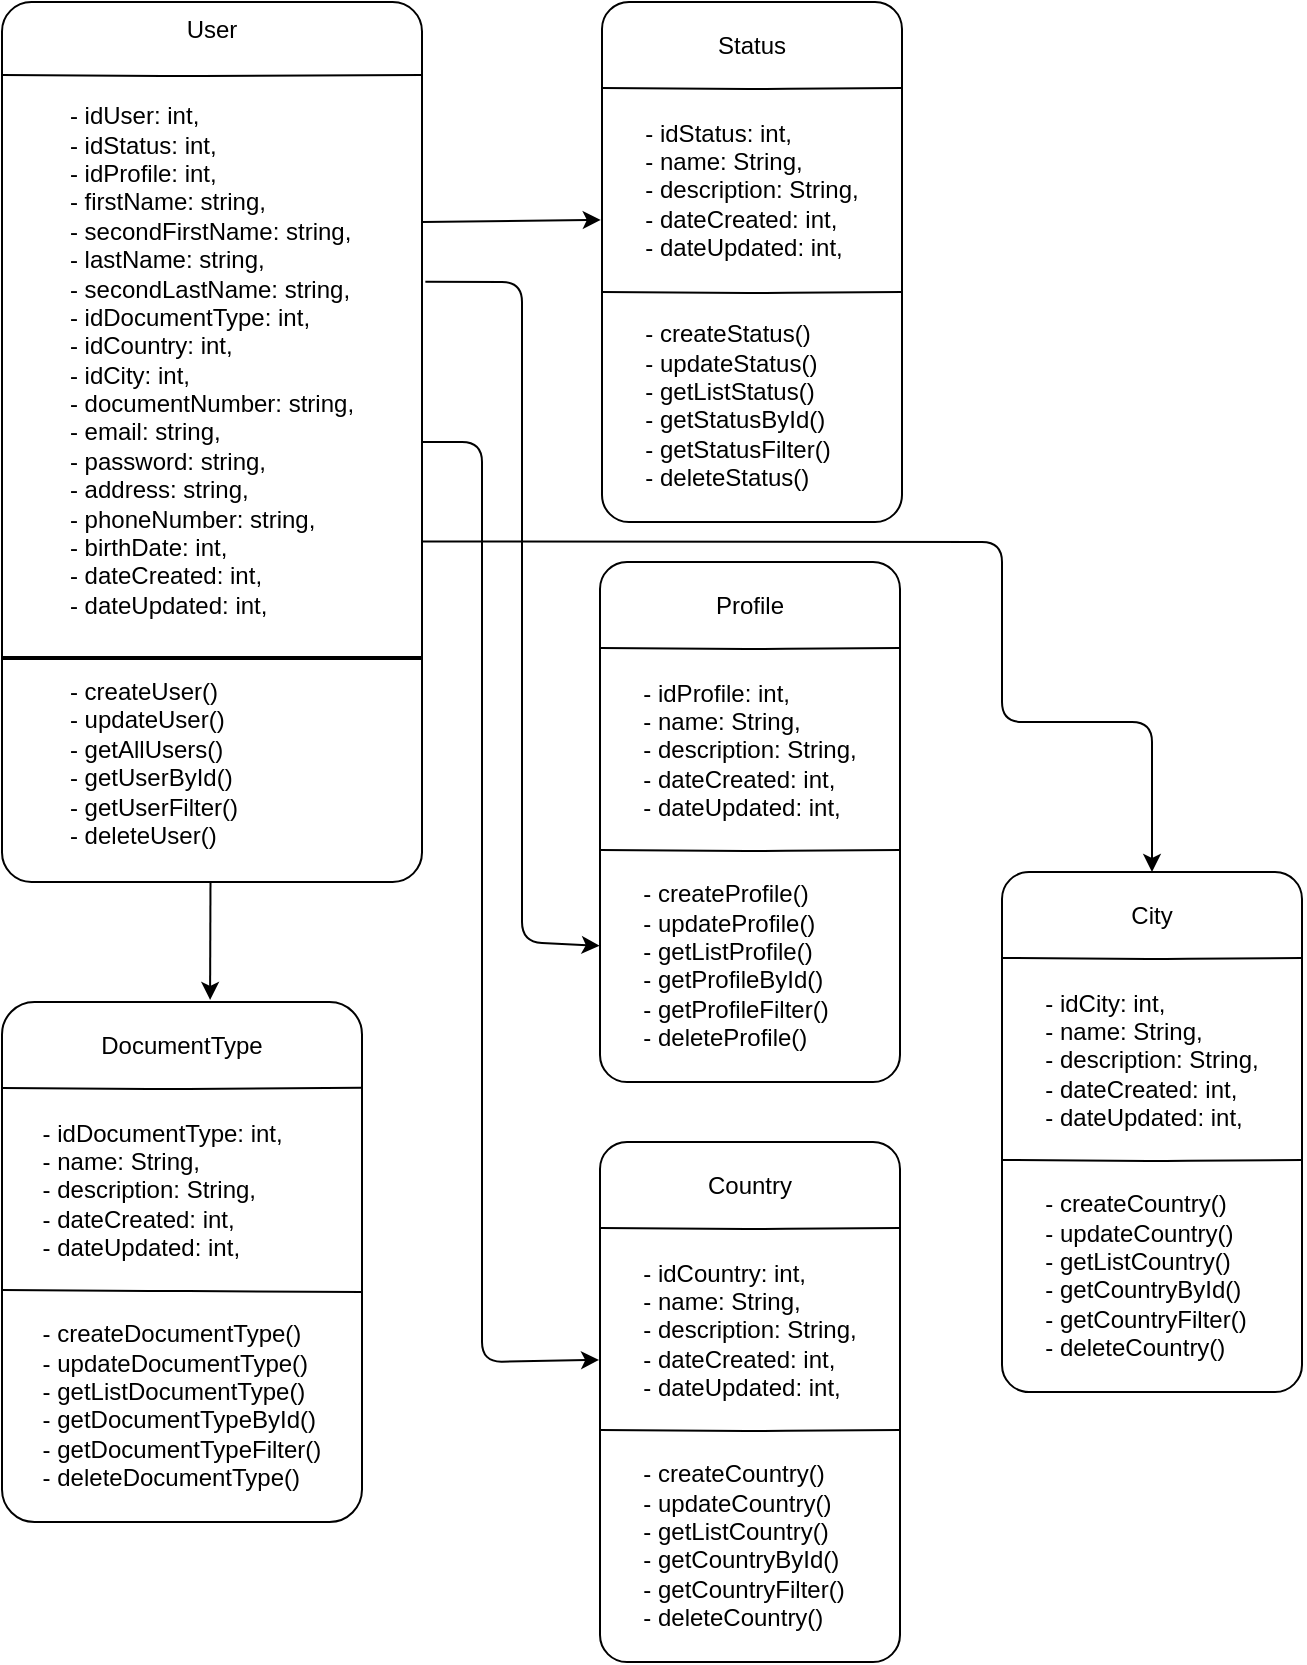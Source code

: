 <mxfile>
    <diagram id="y1vHscILCm9MetW-U-uc" name="Página-1">
        <mxGraphModel dx="1034" dy="528" grid="1" gridSize="10" guides="1" tooltips="1" connect="1" arrows="1" fold="1" page="1" pageScale="1" pageWidth="827" pageHeight="1169" math="0" shadow="0">
            <root>
                <mxCell id="0"/>
                <mxCell id="1" parent="0"/>
                <mxCell id="29" style="edgeStyle=none;html=1;entryX=-0.001;entryY=0.738;entryDx=0;entryDy=0;fontSize=12;entryPerimeter=0;exitX=1.008;exitY=0.318;exitDx=0;exitDy=0;exitPerimeter=0;" edge="1" parent="1" source="3" target="23">
                    <mxGeometry relative="1" as="geometry">
                        <Array as="points">
                            <mxPoint x="280" y="160"/>
                            <mxPoint x="280" y="490"/>
                        </Array>
                    </mxGeometry>
                </mxCell>
                <mxCell id="31" style="edgeStyle=none;html=1;exitX=1;exitY=0.25;exitDx=0;exitDy=0;entryX=-0.004;entryY=0.419;entryDx=0;entryDy=0;entryPerimeter=0;fontSize=12;" edge="1" parent="1" source="3" target="17">
                    <mxGeometry relative="1" as="geometry"/>
                </mxCell>
                <mxCell id="35" style="edgeStyle=none;html=1;entryX=0.578;entryY=-0.004;entryDx=0;entryDy=0;entryPerimeter=0;fontSize=12;" edge="1" parent="1" source="3" target="32">
                    <mxGeometry relative="1" as="geometry"/>
                </mxCell>
                <mxCell id="39" style="edgeStyle=none;html=1;entryX=-0.003;entryY=0.419;entryDx=0;entryDy=0;entryPerimeter=0;fontSize=12;" edge="1" parent="1" source="3" target="36">
                    <mxGeometry relative="1" as="geometry">
                        <Array as="points">
                            <mxPoint x="260" y="240"/>
                            <mxPoint x="260" y="700"/>
                        </Array>
                    </mxGeometry>
                </mxCell>
                <mxCell id="43" style="edgeStyle=none;html=1;entryX=0.5;entryY=0;entryDx=0;entryDy=0;fontSize=12;exitX=1.002;exitY=0.613;exitDx=0;exitDy=0;exitPerimeter=0;" edge="1" parent="1" source="3" target="40">
                    <mxGeometry relative="1" as="geometry">
                        <Array as="points">
                            <mxPoint x="520" y="290"/>
                            <mxPoint x="520" y="380"/>
                            <mxPoint x="595" y="380"/>
                        </Array>
                    </mxGeometry>
                </mxCell>
                <mxCell id="3" value="&lt;font style=&quot;font-size: 12px;&quot;&gt;User&lt;br&gt;&lt;br&gt;&lt;div style=&quot;&quot;&gt;&lt;div&gt;&lt;br&gt;&lt;/div&gt;&lt;div style=&quot;text-align: left;&quot;&gt;- idUser: int,&lt;/div&gt;&lt;div style=&quot;text-align: left;&quot;&gt;- idStatus: int,&lt;/div&gt;&lt;div style=&quot;text-align: left;&quot;&gt;- idProfile: int,&lt;/div&gt;&lt;div style=&quot;text-align: left;&quot;&gt;- firstName: string,&lt;/div&gt;&lt;div style=&quot;text-align: left;&quot;&gt;- secondFirstName: string,&lt;/div&gt;&lt;div style=&quot;text-align: left;&quot;&gt;- lastName: string,&lt;/div&gt;&lt;div style=&quot;text-align: left;&quot;&gt;- secondLastName: string,&lt;/div&gt;&lt;div style=&quot;text-align: left;&quot;&gt;- idDocumentType: int,&lt;/div&gt;&lt;div style=&quot;text-align: left;&quot;&gt;- idCountry: int,&lt;/div&gt;&lt;div style=&quot;text-align: left;&quot;&gt;- idCity: int,&lt;/div&gt;&lt;div style=&quot;text-align: left;&quot;&gt;- documentNumber: string,&lt;/div&gt;&lt;div style=&quot;text-align: left;&quot;&gt;- email: string,&lt;/div&gt;&lt;div style=&quot;text-align: left;&quot;&gt;- password: string,&lt;/div&gt;&lt;div style=&quot;text-align: left;&quot;&gt;- address: string,&lt;/div&gt;&lt;div style=&quot;text-align: left;&quot;&gt;- phoneNumber: string,&lt;/div&gt;&lt;div style=&quot;text-align: left;&quot;&gt;- birthDate: int,&lt;/div&gt;&lt;div style=&quot;text-align: left;&quot;&gt;- dateCreated: int,&lt;/div&gt;&lt;div style=&quot;text-align: left;&quot;&gt;- dateUpdated: int,&lt;/div&gt;&lt;/div&gt;&lt;/font&gt;&lt;div style=&quot;text-align: left;&quot;&gt;&lt;br&gt;&lt;/div&gt;&lt;div style=&quot;text-align: left;&quot;&gt;&lt;span style=&quot;background-color: initial;&quot;&gt;&lt;br&gt;&lt;/span&gt;&lt;/div&gt;&lt;div style=&quot;text-align: left;&quot;&gt;&lt;span style=&quot;background-color: initial;&quot;&gt;- createUser()&lt;/span&gt;&lt;br&gt;&lt;/div&gt;&lt;div style=&quot;text-align: left;&quot;&gt;- updateUser()&lt;/div&gt;&lt;div style=&quot;text-align: left;&quot;&gt;- getAllUsers()&lt;/div&gt;&lt;div style=&quot;text-align: left;&quot;&gt;- getUserById()&lt;/div&gt;&lt;div style=&quot;text-align: left;&quot;&gt;- getUserFilter()&lt;/div&gt;&lt;div style=&quot;text-align: left;&quot;&gt;- deleteUser()&lt;/div&gt;" style="rounded=1;whiteSpace=wrap;html=1;arcSize=7;verticalAlign=top;" vertex="1" parent="1">
                    <mxGeometry x="20" y="20" width="210" height="440" as="geometry"/>
                </mxCell>
                <mxCell id="5" value="" style="endArrow=none;html=1;entryX=1;entryY=0.25;entryDx=0;entryDy=0;exitX=0;exitY=0.25;exitDx=0;exitDy=0;" edge="1" parent="1">
                    <mxGeometry width="50" height="50" relative="1" as="geometry">
                        <mxPoint x="20" y="56.5" as="sourcePoint"/>
                        <mxPoint x="230" y="56.5" as="targetPoint"/>
                        <Array as="points">
                            <mxPoint x="110" y="57"/>
                        </Array>
                    </mxGeometry>
                </mxCell>
                <mxCell id="7" value="" style="line;strokeWidth=2;html=1;fontSize=16;" vertex="1" parent="1">
                    <mxGeometry x="20" y="343" width="210" height="10" as="geometry"/>
                </mxCell>
                <mxCell id="17" value="Status&lt;br&gt;&lt;br&gt;&lt;br&gt;&lt;div style=&quot;text-align: left;&quot;&gt;- idStatus: int,&lt;/div&gt;&lt;div style=&quot;text-align: left;&quot;&gt;- name: String,&lt;/div&gt;&lt;div style=&quot;text-align: left;&quot;&gt;- description: String,&lt;/div&gt;&lt;div style=&quot;text-align: left;&quot;&gt;- dateCreated: int,&lt;/div&gt;&lt;div style=&quot;text-align: left;&quot;&gt;- dateUpdated: int,&lt;/div&gt;&lt;div style=&quot;text-align: left;&quot;&gt;&lt;br&gt;&lt;/div&gt;&lt;div style=&quot;text-align: left;&quot;&gt;&lt;br&gt;&lt;/div&gt;&lt;div style=&quot;text-align: left;&quot;&gt;- createStatus()&lt;/div&gt;&lt;div style=&quot;text-align: left;&quot;&gt;- updateStatus()&lt;/div&gt;&lt;div style=&quot;text-align: left;&quot;&gt;&lt;div&gt;- getListStatus()&lt;/div&gt;&lt;div&gt;- getStatusById()&lt;/div&gt;&lt;div&gt;- getStatusFilter()&lt;/div&gt;&lt;div&gt;- deleteStatus()&lt;/div&gt;&lt;/div&gt;" style="rounded=1;whiteSpace=wrap;html=1;fontSize=12;arcSize=9;" vertex="1" parent="1">
                    <mxGeometry x="320" y="20" width="150" height="260" as="geometry"/>
                </mxCell>
                <mxCell id="18" value="" style="endArrow=none;html=1;" edge="1" parent="1">
                    <mxGeometry width="50" height="50" relative="1" as="geometry">
                        <mxPoint x="320" y="63" as="sourcePoint"/>
                        <mxPoint x="470" y="63" as="targetPoint"/>
                        <Array as="points">
                            <mxPoint x="403" y="63.5"/>
                        </Array>
                    </mxGeometry>
                </mxCell>
                <mxCell id="19" value="" style="endArrow=none;html=1;" edge="1" parent="1">
                    <mxGeometry width="50" height="50" relative="1" as="geometry">
                        <mxPoint x="320" y="165" as="sourcePoint"/>
                        <mxPoint x="470" y="165" as="targetPoint"/>
                        <Array as="points">
                            <mxPoint x="403" y="165.5"/>
                        </Array>
                    </mxGeometry>
                </mxCell>
                <mxCell id="23" value="Profile&lt;br&gt;&lt;br&gt;&lt;br&gt;&lt;div style=&quot;text-align: left;&quot;&gt;- idProfile: int,&lt;/div&gt;&lt;div style=&quot;text-align: left;&quot;&gt;- name: String,&lt;/div&gt;&lt;div style=&quot;text-align: left;&quot;&gt;- description: String,&lt;/div&gt;&lt;div style=&quot;text-align: left;&quot;&gt;- dateCreated: int,&lt;/div&gt;&lt;div style=&quot;text-align: left;&quot;&gt;- dateUpdated: int,&lt;/div&gt;&lt;div style=&quot;text-align: left;&quot;&gt;&lt;br&gt;&lt;/div&gt;&lt;div style=&quot;text-align: left;&quot;&gt;&lt;br&gt;&lt;/div&gt;&lt;div style=&quot;text-align: left;&quot;&gt;- createProfile()&lt;/div&gt;&lt;div style=&quot;text-align: left;&quot;&gt;- updateProfile()&lt;/div&gt;&lt;div style=&quot;text-align: left;&quot;&gt;&lt;div&gt;- getListProfile()&lt;/div&gt;&lt;div&gt;- getProfileById()&lt;/div&gt;&lt;div&gt;- getProfileFilter()&lt;/div&gt;&lt;div&gt;- deleteProfile()&lt;/div&gt;&lt;/div&gt;" style="rounded=1;whiteSpace=wrap;html=1;fontSize=12;arcSize=9;" vertex="1" parent="1">
                    <mxGeometry x="319" y="300" width="150" height="260" as="geometry"/>
                </mxCell>
                <mxCell id="24" value="" style="endArrow=none;html=1;" edge="1" parent="1">
                    <mxGeometry width="50" height="50" relative="1" as="geometry">
                        <mxPoint x="319" y="343.0" as="sourcePoint"/>
                        <mxPoint x="469" y="343.0" as="targetPoint"/>
                        <Array as="points">
                            <mxPoint x="402" y="343.5"/>
                        </Array>
                    </mxGeometry>
                </mxCell>
                <mxCell id="25" value="" style="endArrow=none;html=1;" edge="1" parent="1">
                    <mxGeometry width="50" height="50" relative="1" as="geometry">
                        <mxPoint x="319" y="444" as="sourcePoint"/>
                        <mxPoint x="469" y="444" as="targetPoint"/>
                        <Array as="points">
                            <mxPoint x="402" y="444.5"/>
                        </Array>
                    </mxGeometry>
                </mxCell>
                <mxCell id="32" value="DocumentType&lt;br&gt;&lt;br&gt;&lt;br&gt;&lt;div style=&quot;text-align: left;&quot;&gt;- idDocumentType: int,&lt;/div&gt;&lt;div style=&quot;text-align: left;&quot;&gt;- name: String,&lt;/div&gt;&lt;div style=&quot;text-align: left;&quot;&gt;- description: String,&lt;/div&gt;&lt;div style=&quot;text-align: left;&quot;&gt;- dateCreated: int,&lt;/div&gt;&lt;div style=&quot;text-align: left;&quot;&gt;- dateUpdated: int,&lt;/div&gt;&lt;div style=&quot;text-align: left;&quot;&gt;&lt;br&gt;&lt;/div&gt;&lt;div style=&quot;text-align: left;&quot;&gt;&lt;br&gt;&lt;/div&gt;&lt;div style=&quot;text-align: left;&quot;&gt;- createDocumentType()&lt;/div&gt;&lt;div style=&quot;text-align: left;&quot;&gt;- updateDocumentType()&lt;/div&gt;&lt;div style=&quot;text-align: left;&quot;&gt;&lt;div&gt;- getListDocumentType()&lt;/div&gt;&lt;div&gt;- getDocumentTypeById()&lt;/div&gt;&lt;div&gt;- getDocumentTypeFilter()&lt;/div&gt;&lt;div&gt;- deleteDocumentType()&lt;/div&gt;&lt;/div&gt;" style="rounded=1;whiteSpace=wrap;html=1;fontSize=12;arcSize=9;" vertex="1" parent="1">
                    <mxGeometry x="20" y="520" width="180" height="260" as="geometry"/>
                </mxCell>
                <mxCell id="33" value="" style="endArrow=none;html=1;entryX=1;entryY=0.165;entryDx=0;entryDy=0;entryPerimeter=0;" edge="1" parent="1" target="32">
                    <mxGeometry width="50" height="50" relative="1" as="geometry">
                        <mxPoint x="20" y="563.0" as="sourcePoint"/>
                        <mxPoint x="170" y="563.0" as="targetPoint"/>
                        <Array as="points">
                            <mxPoint x="103" y="563.5"/>
                        </Array>
                    </mxGeometry>
                </mxCell>
                <mxCell id="34" value="" style="endArrow=none;html=1;" edge="1" parent="1">
                    <mxGeometry width="50" height="50" relative="1" as="geometry">
                        <mxPoint x="20" y="664" as="sourcePoint"/>
                        <mxPoint x="200" y="665" as="targetPoint"/>
                        <Array as="points">
                            <mxPoint x="103" y="664.5"/>
                        </Array>
                    </mxGeometry>
                </mxCell>
                <mxCell id="36" value="Country&lt;br&gt;&lt;br&gt;&lt;br&gt;&lt;div style=&quot;text-align: left;&quot;&gt;- idCountry: int,&lt;/div&gt;&lt;div style=&quot;text-align: left;&quot;&gt;- name: String,&lt;/div&gt;&lt;div style=&quot;text-align: left;&quot;&gt;- description: String,&lt;/div&gt;&lt;div style=&quot;text-align: left;&quot;&gt;- dateCreated: int,&lt;/div&gt;&lt;div style=&quot;text-align: left;&quot;&gt;- dateUpdated: int,&lt;/div&gt;&lt;div style=&quot;text-align: left;&quot;&gt;&lt;br&gt;&lt;/div&gt;&lt;div style=&quot;text-align: left;&quot;&gt;&lt;br&gt;&lt;/div&gt;&lt;div style=&quot;text-align: left;&quot;&gt;- createCountry()&lt;/div&gt;&lt;div style=&quot;text-align: left;&quot;&gt;- updateCountry()&lt;/div&gt;&lt;div style=&quot;text-align: left;&quot;&gt;&lt;div&gt;- getListCountry()&lt;/div&gt;&lt;div&gt;- getCountryById()&lt;/div&gt;&lt;div&gt;- getCountryFilter()&lt;/div&gt;&lt;div&gt;- deleteCountry()&lt;/div&gt;&lt;/div&gt;" style="rounded=1;whiteSpace=wrap;html=1;fontSize=12;arcSize=9;" vertex="1" parent="1">
                    <mxGeometry x="319" y="590" width="150" height="260" as="geometry"/>
                </mxCell>
                <mxCell id="37" value="" style="endArrow=none;html=1;" edge="1" parent="1">
                    <mxGeometry width="50" height="50" relative="1" as="geometry">
                        <mxPoint x="319" y="633.0" as="sourcePoint"/>
                        <mxPoint x="469" y="633.0" as="targetPoint"/>
                        <Array as="points">
                            <mxPoint x="402" y="633.5"/>
                        </Array>
                    </mxGeometry>
                </mxCell>
                <mxCell id="38" value="" style="endArrow=none;html=1;" edge="1" parent="1">
                    <mxGeometry width="50" height="50" relative="1" as="geometry">
                        <mxPoint x="319" y="734" as="sourcePoint"/>
                        <mxPoint x="469" y="734" as="targetPoint"/>
                        <Array as="points">
                            <mxPoint x="402" y="734.5"/>
                        </Array>
                    </mxGeometry>
                </mxCell>
                <mxCell id="40" value="City&lt;br&gt;&lt;br&gt;&lt;br&gt;&lt;div style=&quot;text-align: left;&quot;&gt;- idCity: int,&lt;/div&gt;&lt;div style=&quot;text-align: left;&quot;&gt;- name: String,&lt;/div&gt;&lt;div style=&quot;text-align: left;&quot;&gt;- description: String,&lt;/div&gt;&lt;div style=&quot;text-align: left;&quot;&gt;- dateCreated: int,&lt;/div&gt;&lt;div style=&quot;text-align: left;&quot;&gt;- dateUpdated: int,&lt;/div&gt;&lt;div style=&quot;text-align: left;&quot;&gt;&lt;br&gt;&lt;/div&gt;&lt;div style=&quot;text-align: left;&quot;&gt;&lt;br&gt;&lt;/div&gt;&lt;div style=&quot;text-align: left;&quot;&gt;- createCountry()&lt;/div&gt;&lt;div style=&quot;text-align: left;&quot;&gt;- updateCountry()&lt;/div&gt;&lt;div style=&quot;text-align: left;&quot;&gt;&lt;div&gt;- getListCountry()&lt;/div&gt;&lt;div&gt;- getCountryById()&lt;/div&gt;&lt;div&gt;- getCountryFilter()&lt;/div&gt;&lt;div&gt;- deleteCountry()&lt;/div&gt;&lt;/div&gt;" style="rounded=1;whiteSpace=wrap;html=1;fontSize=12;arcSize=9;" vertex="1" parent="1">
                    <mxGeometry x="520" y="455" width="150" height="260" as="geometry"/>
                </mxCell>
                <mxCell id="41" value="" style="endArrow=none;html=1;" edge="1" parent="1">
                    <mxGeometry width="50" height="50" relative="1" as="geometry">
                        <mxPoint x="520" y="498.0" as="sourcePoint"/>
                        <mxPoint x="670" y="498.0" as="targetPoint"/>
                        <Array as="points">
                            <mxPoint x="603" y="498.5"/>
                        </Array>
                    </mxGeometry>
                </mxCell>
                <mxCell id="42" value="" style="endArrow=none;html=1;" edge="1" parent="1">
                    <mxGeometry width="50" height="50" relative="1" as="geometry">
                        <mxPoint x="520" y="599" as="sourcePoint"/>
                        <mxPoint x="670" y="599" as="targetPoint"/>
                        <Array as="points">
                            <mxPoint x="603" y="599.5"/>
                        </Array>
                    </mxGeometry>
                </mxCell>
            </root>
        </mxGraphModel>
    </diagram>
</mxfile>